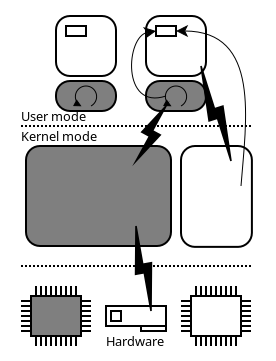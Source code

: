 <?xml version="1.0" encoding="UTF-8"?>
<dia:diagram xmlns:dia="http://www.lysator.liu.se/~alla/dia/">
  <dia:layer name="Background" visible="true">
    <dia:object type="Standard - Box" version="0" id="O0">
      <dia:attribute name="obj_pos">
        <dia:point val="4,1.75"/>
      </dia:attribute>
      <dia:attribute name="obj_bb">
        <dia:rectangle val="4,1.75;17.75,19.75"/>
      </dia:attribute>
      <dia:attribute name="elem_corner">
        <dia:point val="4,1.75"/>
      </dia:attribute>
      <dia:attribute name="elem_width">
        <dia:real val="13.75"/>
      </dia:attribute>
      <dia:attribute name="elem_height">
        <dia:real val="18"/>
      </dia:attribute>
      <dia:attribute name="border_width">
        <dia:real val="0"/>
      </dia:attribute>
      <dia:attribute name="border_color">
        <dia:color val="#ffffff"/>
      </dia:attribute>
      <dia:attribute name="show_background">
        <dia:boolean val="false"/>
      </dia:attribute>
    </dia:object>
    <dia:object type="Standard - Box" version="0" id="O1">
      <dia:attribute name="obj_pos">
        <dia:point val="11.25,5.75"/>
      </dia:attribute>
      <dia:attribute name="obj_bb">
        <dia:rectangle val="11.2,5.7;14.3,7.3"/>
      </dia:attribute>
      <dia:attribute name="elem_corner">
        <dia:point val="11.25,5.75"/>
      </dia:attribute>
      <dia:attribute name="elem_width">
        <dia:real val="3"/>
      </dia:attribute>
      <dia:attribute name="elem_height">
        <dia:real val="1.5"/>
      </dia:attribute>
      <dia:attribute name="inner_color">
        <dia:color val="#7f7f7f"/>
      </dia:attribute>
      <dia:attribute name="show_background">
        <dia:boolean val="true"/>
      </dia:attribute>
      <dia:attribute name="corner_radius">
        <dia:real val="0.7"/>
      </dia:attribute>
    </dia:object>
    <dia:object type="Standard - Box" version="0" id="O2">
      <dia:attribute name="obj_pos">
        <dia:point val="11.25,2.5"/>
      </dia:attribute>
      <dia:attribute name="obj_bb">
        <dia:rectangle val="11.2,2.45;14.3,5.55"/>
      </dia:attribute>
      <dia:attribute name="elem_corner">
        <dia:point val="11.25,2.5"/>
      </dia:attribute>
      <dia:attribute name="elem_width">
        <dia:real val="3"/>
      </dia:attribute>
      <dia:attribute name="elem_height">
        <dia:real val="3"/>
      </dia:attribute>
      <dia:attribute name="show_background">
        <dia:boolean val="true"/>
      </dia:attribute>
      <dia:attribute name="corner_radius">
        <dia:real val="0.7"/>
      </dia:attribute>
    </dia:object>
    <dia:object type="Standard - Box" version="0" id="O3">
      <dia:attribute name="obj_pos">
        <dia:point val="5.25,9"/>
      </dia:attribute>
      <dia:attribute name="obj_bb">
        <dia:rectangle val="5.2,8.95;12.55,14.05"/>
      </dia:attribute>
      <dia:attribute name="elem_corner">
        <dia:point val="5.25,9"/>
      </dia:attribute>
      <dia:attribute name="elem_width">
        <dia:real val="7.25"/>
      </dia:attribute>
      <dia:attribute name="elem_height">
        <dia:real val="5"/>
      </dia:attribute>
      <dia:attribute name="inner_color">
        <dia:color val="#7f7f7f"/>
      </dia:attribute>
      <dia:attribute name="show_background">
        <dia:boolean val="true"/>
      </dia:attribute>
      <dia:attribute name="corner_radius">
        <dia:real val="0.7"/>
      </dia:attribute>
    </dia:object>
    <dia:object type="Standard - Box" version="0" id="O4">
      <dia:attribute name="obj_pos">
        <dia:point val="5.5,16.5"/>
      </dia:attribute>
      <dia:attribute name="obj_bb">
        <dia:rectangle val="5.45,16.45;8.05,18.55"/>
      </dia:attribute>
      <dia:attribute name="elem_corner">
        <dia:point val="5.5,16.5"/>
      </dia:attribute>
      <dia:attribute name="elem_width">
        <dia:real val="2.5"/>
      </dia:attribute>
      <dia:attribute name="elem_height">
        <dia:real val="2"/>
      </dia:attribute>
      <dia:attribute name="inner_color">
        <dia:color val="#7f7f7f"/>
      </dia:attribute>
      <dia:attribute name="show_background">
        <dia:boolean val="true"/>
      </dia:attribute>
    </dia:object>
    <dia:object type="Standard - Line" version="0" id="O5">
      <dia:attribute name="obj_pos">
        <dia:point val="5,8"/>
      </dia:attribute>
      <dia:attribute name="obj_bb">
        <dia:rectangle val="4.95,7.95;16.55,8.05"/>
      </dia:attribute>
      <dia:attribute name="conn_endpoints">
        <dia:point val="5,8"/>
        <dia:point val="16.5,8"/>
      </dia:attribute>
      <dia:attribute name="numcp">
        <dia:int val="1"/>
      </dia:attribute>
      <dia:attribute name="line_style">
        <dia:enum val="4"/>
      </dia:attribute>
    </dia:object>
    <dia:object type="Standard - Box" version="0" id="O6">
      <dia:attribute name="obj_pos">
        <dia:point val="6.75,2.5"/>
      </dia:attribute>
      <dia:attribute name="obj_bb">
        <dia:rectangle val="6.7,2.45;9.8,5.55"/>
      </dia:attribute>
      <dia:attribute name="elem_corner">
        <dia:point val="6.75,2.5"/>
      </dia:attribute>
      <dia:attribute name="elem_width">
        <dia:real val="3"/>
      </dia:attribute>
      <dia:attribute name="elem_height">
        <dia:real val="3"/>
      </dia:attribute>
      <dia:attribute name="show_background">
        <dia:boolean val="true"/>
      </dia:attribute>
      <dia:attribute name="corner_radius">
        <dia:real val="0.7"/>
      </dia:attribute>
    </dia:object>
    <dia:object type="Standard - Line" version="0" id="O7">
      <dia:attribute name="obj_pos">
        <dia:point val="5,15"/>
      </dia:attribute>
      <dia:attribute name="obj_bb">
        <dia:rectangle val="4.95,14.95;16.55,15.05"/>
      </dia:attribute>
      <dia:attribute name="conn_endpoints">
        <dia:point val="5,15"/>
        <dia:point val="16.5,15"/>
      </dia:attribute>
      <dia:attribute name="numcp">
        <dia:int val="1"/>
      </dia:attribute>
      <dia:attribute name="line_style">
        <dia:enum val="4"/>
      </dia:attribute>
    </dia:object>
    <dia:object type="Standard - Box" version="0" id="O8">
      <dia:attribute name="obj_pos">
        <dia:point val="9.25,17"/>
      </dia:attribute>
      <dia:attribute name="obj_bb">
        <dia:rectangle val="9.2,16.95;12.3,18.05"/>
      </dia:attribute>
      <dia:attribute name="elem_corner">
        <dia:point val="9.25,17"/>
      </dia:attribute>
      <dia:attribute name="elem_width">
        <dia:real val="3"/>
      </dia:attribute>
      <dia:attribute name="elem_height">
        <dia:real val="1"/>
      </dia:attribute>
      <dia:attribute name="show_background">
        <dia:boolean val="true"/>
      </dia:attribute>
    </dia:object>
    <dia:object type="Standard - Box" version="0" id="O9">
      <dia:attribute name="obj_pos">
        <dia:point val="11,18"/>
      </dia:attribute>
      <dia:attribute name="obj_bb">
        <dia:rectangle val="10.95,17.95;12.3,18.3"/>
      </dia:attribute>
      <dia:attribute name="elem_corner">
        <dia:point val="11,18"/>
      </dia:attribute>
      <dia:attribute name="elem_width">
        <dia:real val="1.25"/>
      </dia:attribute>
      <dia:attribute name="elem_height">
        <dia:real val="0.25"/>
      </dia:attribute>
      <dia:attribute name="show_background">
        <dia:boolean val="true"/>
      </dia:attribute>
    </dia:object>
    <dia:object type="Standard - Box" version="0" id="O10">
      <dia:attribute name="obj_pos">
        <dia:point val="9.5,17.25"/>
      </dia:attribute>
      <dia:attribute name="obj_bb">
        <dia:rectangle val="9.45,17.2;10.05,17.8"/>
      </dia:attribute>
      <dia:attribute name="elem_corner">
        <dia:point val="9.5,17.25"/>
      </dia:attribute>
      <dia:attribute name="elem_width">
        <dia:real val="0.5"/>
      </dia:attribute>
      <dia:attribute name="elem_height">
        <dia:real val="0.5"/>
      </dia:attribute>
      <dia:attribute name="show_background">
        <dia:boolean val="true"/>
      </dia:attribute>
    </dia:object>
    <dia:object type="Standard - Box" version="0" id="O11">
      <dia:attribute name="obj_pos">
        <dia:point val="13,9"/>
      </dia:attribute>
      <dia:attribute name="obj_bb">
        <dia:rectangle val="12.95,8.95;16.595,14.095"/>
      </dia:attribute>
      <dia:attribute name="elem_corner">
        <dia:point val="13,9"/>
      </dia:attribute>
      <dia:attribute name="elem_width">
        <dia:real val="3.545"/>
      </dia:attribute>
      <dia:attribute name="elem_height">
        <dia:real val="5.045"/>
      </dia:attribute>
      <dia:attribute name="show_background">
        <dia:boolean val="true"/>
      </dia:attribute>
      <dia:attribute name="corner_radius">
        <dia:real val="0.7"/>
      </dia:attribute>
    </dia:object>
    <dia:object type="Standard - Box" version="0" id="O12">
      <dia:attribute name="obj_pos">
        <dia:point val="6.75,5.75"/>
      </dia:attribute>
      <dia:attribute name="obj_bb">
        <dia:rectangle val="6.7,5.7;9.8,7.3"/>
      </dia:attribute>
      <dia:attribute name="elem_corner">
        <dia:point val="6.75,5.75"/>
      </dia:attribute>
      <dia:attribute name="elem_width">
        <dia:real val="3"/>
      </dia:attribute>
      <dia:attribute name="elem_height">
        <dia:real val="1.5"/>
      </dia:attribute>
      <dia:attribute name="inner_color">
        <dia:color val="#7f7f7f"/>
      </dia:attribute>
      <dia:attribute name="show_background">
        <dia:boolean val="true"/>
      </dia:attribute>
      <dia:attribute name="corner_radius">
        <dia:real val="0.7"/>
      </dia:attribute>
    </dia:object>
    <dia:object type="Standard - Arc" version="0" id="O13">
      <dia:attribute name="obj_pos">
        <dia:point val="8.5,7"/>
      </dia:attribute>
      <dia:attribute name="obj_bb">
        <dia:rectangle val="7.694,5.975;8.806,7.3"/>
      </dia:attribute>
      <dia:attribute name="conn_endpoints">
        <dia:point val="8.5,7"/>
        <dia:point val="8,7"/>
      </dia:attribute>
      <dia:attribute name="curve_distance">
        <dia:real val="1"/>
      </dia:attribute>
      <dia:attribute name="line_width">
        <dia:real val="0.05"/>
      </dia:attribute>
      <dia:attribute name="end_arrow">
        <dia:enum val="3"/>
      </dia:attribute>
      <dia:attribute name="end_arrow_length">
        <dia:real val="0.3"/>
      </dia:attribute>
      <dia:attribute name="end_arrow_width">
        <dia:real val="0.3"/>
      </dia:attribute>
    </dia:object>
    <dia:object type="Standard - Arc" version="0" id="O14">
      <dia:attribute name="obj_pos">
        <dia:point val="13,7"/>
      </dia:attribute>
      <dia:attribute name="obj_bb">
        <dia:rectangle val="12.194,5.975;13.306,7.3"/>
      </dia:attribute>
      <dia:attribute name="conn_endpoints">
        <dia:point val="13,7"/>
        <dia:point val="12.5,7"/>
      </dia:attribute>
      <dia:attribute name="curve_distance">
        <dia:real val="1"/>
      </dia:attribute>
      <dia:attribute name="line_width">
        <dia:real val="0.05"/>
      </dia:attribute>
      <dia:attribute name="end_arrow">
        <dia:enum val="3"/>
      </dia:attribute>
      <dia:attribute name="end_arrow_length">
        <dia:real val="0.3"/>
      </dia:attribute>
      <dia:attribute name="end_arrow_width">
        <dia:real val="0.3"/>
      </dia:attribute>
    </dia:object>
    <dia:object type="Standard - Box" version="0" id="O15">
      <dia:attribute name="obj_pos">
        <dia:point val="11.75,3"/>
      </dia:attribute>
      <dia:attribute name="obj_bb">
        <dia:rectangle val="11.7,2.95;12.8,3.55"/>
      </dia:attribute>
      <dia:attribute name="elem_corner">
        <dia:point val="11.75,3"/>
      </dia:attribute>
      <dia:attribute name="elem_width">
        <dia:real val="1"/>
      </dia:attribute>
      <dia:attribute name="elem_height">
        <dia:real val="0.5"/>
      </dia:attribute>
      <dia:attribute name="show_background">
        <dia:boolean val="true"/>
      </dia:attribute>
    </dia:object>
    <dia:object type="Standard - Box" version="0" id="O16">
      <dia:attribute name="obj_pos">
        <dia:point val="7.25,3"/>
      </dia:attribute>
      <dia:attribute name="obj_bb">
        <dia:rectangle val="7.2,2.95;8.3,3.55"/>
      </dia:attribute>
      <dia:attribute name="elem_corner">
        <dia:point val="7.25,3"/>
      </dia:attribute>
      <dia:attribute name="elem_width">
        <dia:real val="1"/>
      </dia:attribute>
      <dia:attribute name="elem_height">
        <dia:real val="0.5"/>
      </dia:attribute>
      <dia:attribute name="show_background">
        <dia:boolean val="true"/>
      </dia:attribute>
    </dia:object>
    <dia:object type="Standard - Line" version="0" id="O17">
      <dia:attribute name="obj_pos">
        <dia:point val="5.75,16.5"/>
      </dia:attribute>
      <dia:attribute name="obj_bb">
        <dia:rectangle val="5.7,15.95;5.8,16.55"/>
      </dia:attribute>
      <dia:attribute name="conn_endpoints">
        <dia:point val="5.75,16.5"/>
        <dia:point val="5.75,16"/>
      </dia:attribute>
      <dia:attribute name="numcp">
        <dia:int val="1"/>
      </dia:attribute>
    </dia:object>
    <dia:object type="Standard - Line" version="0" id="O18">
      <dia:attribute name="obj_pos">
        <dia:point val="6,16.5"/>
      </dia:attribute>
      <dia:attribute name="obj_bb">
        <dia:rectangle val="5.95,15.95;6.05,16.55"/>
      </dia:attribute>
      <dia:attribute name="conn_endpoints">
        <dia:point val="6,16.5"/>
        <dia:point val="6,16"/>
      </dia:attribute>
      <dia:attribute name="numcp">
        <dia:int val="1"/>
      </dia:attribute>
    </dia:object>
    <dia:object type="Standard - Line" version="0" id="O19">
      <dia:attribute name="obj_pos">
        <dia:point val="6.25,16.5"/>
      </dia:attribute>
      <dia:attribute name="obj_bb">
        <dia:rectangle val="6.2,15.95;6.3,16.55"/>
      </dia:attribute>
      <dia:attribute name="conn_endpoints">
        <dia:point val="6.25,16.5"/>
        <dia:point val="6.25,16"/>
      </dia:attribute>
      <dia:attribute name="numcp">
        <dia:int val="1"/>
      </dia:attribute>
    </dia:object>
    <dia:object type="Standard - Line" version="0" id="O20">
      <dia:attribute name="obj_pos">
        <dia:point val="6.5,16.5"/>
      </dia:attribute>
      <dia:attribute name="obj_bb">
        <dia:rectangle val="6.45,15.95;6.55,16.55"/>
      </dia:attribute>
      <dia:attribute name="conn_endpoints">
        <dia:point val="6.5,16.5"/>
        <dia:point val="6.5,16"/>
      </dia:attribute>
      <dia:attribute name="numcp">
        <dia:int val="1"/>
      </dia:attribute>
    </dia:object>
    <dia:object type="Standard - Line" version="0" id="O21">
      <dia:attribute name="obj_pos">
        <dia:point val="6.75,16.5"/>
      </dia:attribute>
      <dia:attribute name="obj_bb">
        <dia:rectangle val="6.7,15.95;6.8,16.55"/>
      </dia:attribute>
      <dia:attribute name="conn_endpoints">
        <dia:point val="6.75,16.5"/>
        <dia:point val="6.75,16"/>
      </dia:attribute>
      <dia:attribute name="numcp">
        <dia:int val="1"/>
      </dia:attribute>
      <dia:connections>
        <dia:connection handle="0" to="O4" connection="1"/>
      </dia:connections>
    </dia:object>
    <dia:object type="Standard - Line" version="0" id="O22">
      <dia:attribute name="obj_pos">
        <dia:point val="7,16.5"/>
      </dia:attribute>
      <dia:attribute name="obj_bb">
        <dia:rectangle val="6.95,15.95;7.05,16.55"/>
      </dia:attribute>
      <dia:attribute name="conn_endpoints">
        <dia:point val="7,16.5"/>
        <dia:point val="7,16"/>
      </dia:attribute>
      <dia:attribute name="numcp">
        <dia:int val="1"/>
      </dia:attribute>
    </dia:object>
    <dia:object type="Standard - Line" version="0" id="O23">
      <dia:attribute name="obj_pos">
        <dia:point val="7.25,16.5"/>
      </dia:attribute>
      <dia:attribute name="obj_bb">
        <dia:rectangle val="7.2,15.95;7.3,16.55"/>
      </dia:attribute>
      <dia:attribute name="conn_endpoints">
        <dia:point val="7.25,16.5"/>
        <dia:point val="7.25,16"/>
      </dia:attribute>
      <dia:attribute name="numcp">
        <dia:int val="1"/>
      </dia:attribute>
    </dia:object>
    <dia:object type="Standard - Line" version="0" id="O24">
      <dia:attribute name="obj_pos">
        <dia:point val="7.5,16.5"/>
      </dia:attribute>
      <dia:attribute name="obj_bb">
        <dia:rectangle val="7.45,15.95;7.55,16.55"/>
      </dia:attribute>
      <dia:attribute name="conn_endpoints">
        <dia:point val="7.5,16.5"/>
        <dia:point val="7.5,16"/>
      </dia:attribute>
      <dia:attribute name="numcp">
        <dia:int val="1"/>
      </dia:attribute>
    </dia:object>
    <dia:object type="Standard - Line" version="0" id="O25">
      <dia:attribute name="obj_pos">
        <dia:point val="7.75,16.5"/>
      </dia:attribute>
      <dia:attribute name="obj_bb">
        <dia:rectangle val="7.7,15.95;7.8,16.55"/>
      </dia:attribute>
      <dia:attribute name="conn_endpoints">
        <dia:point val="7.75,16.5"/>
        <dia:point val="7.75,16"/>
      </dia:attribute>
      <dia:attribute name="numcp">
        <dia:int val="1"/>
      </dia:attribute>
    </dia:object>
    <dia:object type="Standard - Line" version="0" id="O26">
      <dia:attribute name="obj_pos">
        <dia:point val="5.5,16.75"/>
      </dia:attribute>
      <dia:attribute name="obj_bb">
        <dia:rectangle val="4.95,16.7;5.55,16.8"/>
      </dia:attribute>
      <dia:attribute name="conn_endpoints">
        <dia:point val="5.5,16.75"/>
        <dia:point val="5,16.75"/>
      </dia:attribute>
      <dia:attribute name="numcp">
        <dia:int val="1"/>
      </dia:attribute>
    </dia:object>
    <dia:object type="Standard - Line" version="0" id="O27">
      <dia:attribute name="obj_pos">
        <dia:point val="5.5,17"/>
      </dia:attribute>
      <dia:attribute name="obj_bb">
        <dia:rectangle val="4.95,16.95;5.55,17.05"/>
      </dia:attribute>
      <dia:attribute name="conn_endpoints">
        <dia:point val="5.5,17"/>
        <dia:point val="5,17"/>
      </dia:attribute>
      <dia:attribute name="numcp">
        <dia:int val="1"/>
      </dia:attribute>
    </dia:object>
    <dia:object type="Standard - Line" version="0" id="O28">
      <dia:attribute name="obj_pos">
        <dia:point val="5.5,17.25"/>
      </dia:attribute>
      <dia:attribute name="obj_bb">
        <dia:rectangle val="4.95,17.2;5.55,17.3"/>
      </dia:attribute>
      <dia:attribute name="conn_endpoints">
        <dia:point val="5.5,17.25"/>
        <dia:point val="5,17.25"/>
      </dia:attribute>
      <dia:attribute name="numcp">
        <dia:int val="1"/>
      </dia:attribute>
    </dia:object>
    <dia:object type="Standard - Line" version="0" id="O29">
      <dia:attribute name="obj_pos">
        <dia:point val="5.5,17.5"/>
      </dia:attribute>
      <dia:attribute name="obj_bb">
        <dia:rectangle val="4.95,17.45;5.55,17.55"/>
      </dia:attribute>
      <dia:attribute name="conn_endpoints">
        <dia:point val="5.5,17.5"/>
        <dia:point val="5,17.5"/>
      </dia:attribute>
      <dia:attribute name="numcp">
        <dia:int val="1"/>
      </dia:attribute>
      <dia:connections>
        <dia:connection handle="0" to="O4" connection="3"/>
      </dia:connections>
    </dia:object>
    <dia:object type="Standard - Line" version="0" id="O30">
      <dia:attribute name="obj_pos">
        <dia:point val="5.5,17.75"/>
      </dia:attribute>
      <dia:attribute name="obj_bb">
        <dia:rectangle val="4.95,17.7;5.55,17.8"/>
      </dia:attribute>
      <dia:attribute name="conn_endpoints">
        <dia:point val="5.5,17.75"/>
        <dia:point val="5,17.75"/>
      </dia:attribute>
      <dia:attribute name="numcp">
        <dia:int val="1"/>
      </dia:attribute>
    </dia:object>
    <dia:object type="Standard - Line" version="0" id="O31">
      <dia:attribute name="obj_pos">
        <dia:point val="5.5,18"/>
      </dia:attribute>
      <dia:attribute name="obj_bb">
        <dia:rectangle val="4.95,17.95;5.55,18.05"/>
      </dia:attribute>
      <dia:attribute name="conn_endpoints">
        <dia:point val="5.5,18"/>
        <dia:point val="5,18"/>
      </dia:attribute>
      <dia:attribute name="numcp">
        <dia:int val="1"/>
      </dia:attribute>
    </dia:object>
    <dia:object type="Standard - Line" version="0" id="O32">
      <dia:attribute name="obj_pos">
        <dia:point val="5.5,18.25"/>
      </dia:attribute>
      <dia:attribute name="obj_bb">
        <dia:rectangle val="4.95,18.2;5.55,18.3"/>
      </dia:attribute>
      <dia:attribute name="conn_endpoints">
        <dia:point val="5.5,18.25"/>
        <dia:point val="5,18.25"/>
      </dia:attribute>
      <dia:attribute name="numcp">
        <dia:int val="1"/>
      </dia:attribute>
    </dia:object>
    <dia:object type="Standard - Line" version="0" id="O33">
      <dia:attribute name="obj_pos">
        <dia:point val="8.5,16.75"/>
      </dia:attribute>
      <dia:attribute name="obj_bb">
        <dia:rectangle val="7.95,16.7;8.55,16.8"/>
      </dia:attribute>
      <dia:attribute name="conn_endpoints">
        <dia:point val="8.5,16.75"/>
        <dia:point val="8,16.75"/>
      </dia:attribute>
      <dia:attribute name="numcp">
        <dia:int val="1"/>
      </dia:attribute>
    </dia:object>
    <dia:object type="Standard - Line" version="0" id="O34">
      <dia:attribute name="obj_pos">
        <dia:point val="8.5,17"/>
      </dia:attribute>
      <dia:attribute name="obj_bb">
        <dia:rectangle val="7.95,16.95;8.55,17.05"/>
      </dia:attribute>
      <dia:attribute name="conn_endpoints">
        <dia:point val="8.5,17"/>
        <dia:point val="8,17"/>
      </dia:attribute>
      <dia:attribute name="numcp">
        <dia:int val="1"/>
      </dia:attribute>
    </dia:object>
    <dia:object type="Standard - Line" version="0" id="O35">
      <dia:attribute name="obj_pos">
        <dia:point val="8.5,17.25"/>
      </dia:attribute>
      <dia:attribute name="obj_bb">
        <dia:rectangle val="7.95,17.2;8.55,17.3"/>
      </dia:attribute>
      <dia:attribute name="conn_endpoints">
        <dia:point val="8.5,17.25"/>
        <dia:point val="8,17.25"/>
      </dia:attribute>
      <dia:attribute name="numcp">
        <dia:int val="1"/>
      </dia:attribute>
    </dia:object>
    <dia:object type="Standard - Line" version="0" id="O36">
      <dia:attribute name="obj_pos">
        <dia:point val="8.5,17.5"/>
      </dia:attribute>
      <dia:attribute name="obj_bb">
        <dia:rectangle val="7.95,17.45;8.55,17.55"/>
      </dia:attribute>
      <dia:attribute name="conn_endpoints">
        <dia:point val="8.5,17.5"/>
        <dia:point val="8,17.5"/>
      </dia:attribute>
      <dia:attribute name="numcp">
        <dia:int val="1"/>
      </dia:attribute>
      <dia:connections>
        <dia:connection handle="1" to="O4" connection="4"/>
      </dia:connections>
    </dia:object>
    <dia:object type="Standard - Line" version="0" id="O37">
      <dia:attribute name="obj_pos">
        <dia:point val="8.5,17.75"/>
      </dia:attribute>
      <dia:attribute name="obj_bb">
        <dia:rectangle val="7.95,17.7;8.55,17.8"/>
      </dia:attribute>
      <dia:attribute name="conn_endpoints">
        <dia:point val="8.5,17.75"/>
        <dia:point val="8,17.75"/>
      </dia:attribute>
      <dia:attribute name="numcp">
        <dia:int val="1"/>
      </dia:attribute>
    </dia:object>
    <dia:object type="Standard - Line" version="0" id="O38">
      <dia:attribute name="obj_pos">
        <dia:point val="8.5,18"/>
      </dia:attribute>
      <dia:attribute name="obj_bb">
        <dia:rectangle val="7.95,17.95;8.55,18.05"/>
      </dia:attribute>
      <dia:attribute name="conn_endpoints">
        <dia:point val="8.5,18"/>
        <dia:point val="8,18"/>
      </dia:attribute>
      <dia:attribute name="numcp">
        <dia:int val="1"/>
      </dia:attribute>
    </dia:object>
    <dia:object type="Standard - Line" version="0" id="O39">
      <dia:attribute name="obj_pos">
        <dia:point val="8.5,18.25"/>
      </dia:attribute>
      <dia:attribute name="obj_bb">
        <dia:rectangle val="7.95,18.2;8.55,18.3"/>
      </dia:attribute>
      <dia:attribute name="conn_endpoints">
        <dia:point val="8.5,18.25"/>
        <dia:point val="8,18.25"/>
      </dia:attribute>
      <dia:attribute name="numcp">
        <dia:int val="1"/>
      </dia:attribute>
    </dia:object>
    <dia:object type="Standard - Line" version="0" id="O40">
      <dia:attribute name="obj_pos">
        <dia:point val="5.75,19"/>
      </dia:attribute>
      <dia:attribute name="obj_bb">
        <dia:rectangle val="5.7,18.45;5.8,19.05"/>
      </dia:attribute>
      <dia:attribute name="conn_endpoints">
        <dia:point val="5.75,19"/>
        <dia:point val="5.75,18.5"/>
      </dia:attribute>
      <dia:attribute name="numcp">
        <dia:int val="1"/>
      </dia:attribute>
    </dia:object>
    <dia:object type="Standard - Line" version="0" id="O41">
      <dia:attribute name="obj_pos">
        <dia:point val="6,19"/>
      </dia:attribute>
      <dia:attribute name="obj_bb">
        <dia:rectangle val="5.95,18.45;6.05,19.05"/>
      </dia:attribute>
      <dia:attribute name="conn_endpoints">
        <dia:point val="6,19"/>
        <dia:point val="6,18.5"/>
      </dia:attribute>
      <dia:attribute name="numcp">
        <dia:int val="1"/>
      </dia:attribute>
    </dia:object>
    <dia:object type="Standard - Line" version="0" id="O42">
      <dia:attribute name="obj_pos">
        <dia:point val="6.25,19"/>
      </dia:attribute>
      <dia:attribute name="obj_bb">
        <dia:rectangle val="6.2,18.45;6.3,19.05"/>
      </dia:attribute>
      <dia:attribute name="conn_endpoints">
        <dia:point val="6.25,19"/>
        <dia:point val="6.25,18.5"/>
      </dia:attribute>
      <dia:attribute name="numcp">
        <dia:int val="1"/>
      </dia:attribute>
    </dia:object>
    <dia:object type="Standard - Line" version="0" id="O43">
      <dia:attribute name="obj_pos">
        <dia:point val="6.5,19"/>
      </dia:attribute>
      <dia:attribute name="obj_bb">
        <dia:rectangle val="6.45,18.45;6.55,19.05"/>
      </dia:attribute>
      <dia:attribute name="conn_endpoints">
        <dia:point val="6.5,19"/>
        <dia:point val="6.5,18.5"/>
      </dia:attribute>
      <dia:attribute name="numcp">
        <dia:int val="1"/>
      </dia:attribute>
    </dia:object>
    <dia:object type="Standard - Line" version="0" id="O44">
      <dia:attribute name="obj_pos">
        <dia:point val="6.75,19"/>
      </dia:attribute>
      <dia:attribute name="obj_bb">
        <dia:rectangle val="6.7,18.45;6.8,19.05"/>
      </dia:attribute>
      <dia:attribute name="conn_endpoints">
        <dia:point val="6.75,19"/>
        <dia:point val="6.75,18.5"/>
      </dia:attribute>
      <dia:attribute name="numcp">
        <dia:int val="1"/>
      </dia:attribute>
      <dia:connections>
        <dia:connection handle="1" to="O4" connection="6"/>
      </dia:connections>
    </dia:object>
    <dia:object type="Standard - Line" version="0" id="O45">
      <dia:attribute name="obj_pos">
        <dia:point val="7,19"/>
      </dia:attribute>
      <dia:attribute name="obj_bb">
        <dia:rectangle val="6.95,18.45;7.05,19.05"/>
      </dia:attribute>
      <dia:attribute name="conn_endpoints">
        <dia:point val="7,19"/>
        <dia:point val="7,18.5"/>
      </dia:attribute>
      <dia:attribute name="numcp">
        <dia:int val="1"/>
      </dia:attribute>
    </dia:object>
    <dia:object type="Standard - Line" version="0" id="O46">
      <dia:attribute name="obj_pos">
        <dia:point val="7.25,19"/>
      </dia:attribute>
      <dia:attribute name="obj_bb">
        <dia:rectangle val="7.2,18.45;7.3,19.05"/>
      </dia:attribute>
      <dia:attribute name="conn_endpoints">
        <dia:point val="7.25,19"/>
        <dia:point val="7.25,18.5"/>
      </dia:attribute>
      <dia:attribute name="numcp">
        <dia:int val="1"/>
      </dia:attribute>
    </dia:object>
    <dia:object type="Standard - Line" version="0" id="O47">
      <dia:attribute name="obj_pos">
        <dia:point val="7.5,19"/>
      </dia:attribute>
      <dia:attribute name="obj_bb">
        <dia:rectangle val="7.45,18.45;7.55,19.05"/>
      </dia:attribute>
      <dia:attribute name="conn_endpoints">
        <dia:point val="7.5,19"/>
        <dia:point val="7.5,18.5"/>
      </dia:attribute>
      <dia:attribute name="numcp">
        <dia:int val="1"/>
      </dia:attribute>
    </dia:object>
    <dia:object type="Standard - Line" version="0" id="O48">
      <dia:attribute name="obj_pos">
        <dia:point val="7.75,19"/>
      </dia:attribute>
      <dia:attribute name="obj_bb">
        <dia:rectangle val="7.7,18.45;7.8,19.05"/>
      </dia:attribute>
      <dia:attribute name="conn_endpoints">
        <dia:point val="7.75,19"/>
        <dia:point val="7.75,18.5"/>
      </dia:attribute>
      <dia:attribute name="numcp">
        <dia:int val="1"/>
      </dia:attribute>
    </dia:object>
    <dia:object type="Standard - Box" version="0" id="O49">
      <dia:attribute name="obj_pos">
        <dia:point val="13.5,16.5"/>
      </dia:attribute>
      <dia:attribute name="obj_bb">
        <dia:rectangle val="13.45,16.45;16.05,18.55"/>
      </dia:attribute>
      <dia:attribute name="elem_corner">
        <dia:point val="13.5,16.5"/>
      </dia:attribute>
      <dia:attribute name="elem_width">
        <dia:real val="2.5"/>
      </dia:attribute>
      <dia:attribute name="elem_height">
        <dia:real val="2"/>
      </dia:attribute>
      <dia:attribute name="show_background">
        <dia:boolean val="true"/>
      </dia:attribute>
    </dia:object>
    <dia:object type="Standard - Line" version="0" id="O50">
      <dia:attribute name="obj_pos">
        <dia:point val="13.75,16.5"/>
      </dia:attribute>
      <dia:attribute name="obj_bb">
        <dia:rectangle val="13.7,15.95;13.8,16.55"/>
      </dia:attribute>
      <dia:attribute name="conn_endpoints">
        <dia:point val="13.75,16.5"/>
        <dia:point val="13.75,16"/>
      </dia:attribute>
      <dia:attribute name="numcp">
        <dia:int val="1"/>
      </dia:attribute>
    </dia:object>
    <dia:object type="Standard - Line" version="0" id="O51">
      <dia:attribute name="obj_pos">
        <dia:point val="14,16.5"/>
      </dia:attribute>
      <dia:attribute name="obj_bb">
        <dia:rectangle val="13.95,15.95;14.05,16.55"/>
      </dia:attribute>
      <dia:attribute name="conn_endpoints">
        <dia:point val="14,16.5"/>
        <dia:point val="14,16"/>
      </dia:attribute>
      <dia:attribute name="numcp">
        <dia:int val="1"/>
      </dia:attribute>
    </dia:object>
    <dia:object type="Standard - Line" version="0" id="O52">
      <dia:attribute name="obj_pos">
        <dia:point val="14.25,16.5"/>
      </dia:attribute>
      <dia:attribute name="obj_bb">
        <dia:rectangle val="14.2,15.95;14.3,16.55"/>
      </dia:attribute>
      <dia:attribute name="conn_endpoints">
        <dia:point val="14.25,16.5"/>
        <dia:point val="14.25,16"/>
      </dia:attribute>
      <dia:attribute name="numcp">
        <dia:int val="1"/>
      </dia:attribute>
    </dia:object>
    <dia:object type="Standard - Line" version="0" id="O53">
      <dia:attribute name="obj_pos">
        <dia:point val="14.5,16.5"/>
      </dia:attribute>
      <dia:attribute name="obj_bb">
        <dia:rectangle val="14.45,15.95;14.55,16.55"/>
      </dia:attribute>
      <dia:attribute name="conn_endpoints">
        <dia:point val="14.5,16.5"/>
        <dia:point val="14.5,16"/>
      </dia:attribute>
      <dia:attribute name="numcp">
        <dia:int val="1"/>
      </dia:attribute>
    </dia:object>
    <dia:object type="Standard - Line" version="0" id="O54">
      <dia:attribute name="obj_pos">
        <dia:point val="14.75,16.5"/>
      </dia:attribute>
      <dia:attribute name="obj_bb">
        <dia:rectangle val="14.7,15.95;14.8,16.55"/>
      </dia:attribute>
      <dia:attribute name="conn_endpoints">
        <dia:point val="14.75,16.5"/>
        <dia:point val="14.75,16"/>
      </dia:attribute>
      <dia:attribute name="numcp">
        <dia:int val="1"/>
      </dia:attribute>
      <dia:connections>
        <dia:connection handle="0" to="O49" connection="1"/>
      </dia:connections>
    </dia:object>
    <dia:object type="Standard - Line" version="0" id="O55">
      <dia:attribute name="obj_pos">
        <dia:point val="15,16.5"/>
      </dia:attribute>
      <dia:attribute name="obj_bb">
        <dia:rectangle val="14.95,15.95;15.05,16.55"/>
      </dia:attribute>
      <dia:attribute name="conn_endpoints">
        <dia:point val="15,16.5"/>
        <dia:point val="15,16"/>
      </dia:attribute>
      <dia:attribute name="numcp">
        <dia:int val="1"/>
      </dia:attribute>
    </dia:object>
    <dia:object type="Standard - Line" version="0" id="O56">
      <dia:attribute name="obj_pos">
        <dia:point val="15.25,16.5"/>
      </dia:attribute>
      <dia:attribute name="obj_bb">
        <dia:rectangle val="15.2,15.95;15.3,16.55"/>
      </dia:attribute>
      <dia:attribute name="conn_endpoints">
        <dia:point val="15.25,16.5"/>
        <dia:point val="15.25,16"/>
      </dia:attribute>
      <dia:attribute name="numcp">
        <dia:int val="1"/>
      </dia:attribute>
    </dia:object>
    <dia:object type="Standard - Line" version="0" id="O57">
      <dia:attribute name="obj_pos">
        <dia:point val="15.5,16.5"/>
      </dia:attribute>
      <dia:attribute name="obj_bb">
        <dia:rectangle val="15.45,15.95;15.55,16.55"/>
      </dia:attribute>
      <dia:attribute name="conn_endpoints">
        <dia:point val="15.5,16.5"/>
        <dia:point val="15.5,16"/>
      </dia:attribute>
      <dia:attribute name="numcp">
        <dia:int val="1"/>
      </dia:attribute>
    </dia:object>
    <dia:object type="Standard - Line" version="0" id="O58">
      <dia:attribute name="obj_pos">
        <dia:point val="15.75,16.5"/>
      </dia:attribute>
      <dia:attribute name="obj_bb">
        <dia:rectangle val="15.7,15.95;15.8,16.55"/>
      </dia:attribute>
      <dia:attribute name="conn_endpoints">
        <dia:point val="15.75,16.5"/>
        <dia:point val="15.75,16"/>
      </dia:attribute>
      <dia:attribute name="numcp">
        <dia:int val="1"/>
      </dia:attribute>
    </dia:object>
    <dia:object type="Standard - Line" version="0" id="O59">
      <dia:attribute name="obj_pos">
        <dia:point val="13.5,16.75"/>
      </dia:attribute>
      <dia:attribute name="obj_bb">
        <dia:rectangle val="12.95,16.7;13.55,16.8"/>
      </dia:attribute>
      <dia:attribute name="conn_endpoints">
        <dia:point val="13.5,16.75"/>
        <dia:point val="13,16.75"/>
      </dia:attribute>
      <dia:attribute name="numcp">
        <dia:int val="1"/>
      </dia:attribute>
    </dia:object>
    <dia:object type="Standard - Line" version="0" id="O60">
      <dia:attribute name="obj_pos">
        <dia:point val="13.5,17"/>
      </dia:attribute>
      <dia:attribute name="obj_bb">
        <dia:rectangle val="12.95,16.95;13.55,17.05"/>
      </dia:attribute>
      <dia:attribute name="conn_endpoints">
        <dia:point val="13.5,17"/>
        <dia:point val="13,17"/>
      </dia:attribute>
      <dia:attribute name="numcp">
        <dia:int val="1"/>
      </dia:attribute>
    </dia:object>
    <dia:object type="Standard - Line" version="0" id="O61">
      <dia:attribute name="obj_pos">
        <dia:point val="13.5,17.25"/>
      </dia:attribute>
      <dia:attribute name="obj_bb">
        <dia:rectangle val="12.95,17.2;13.55,17.3"/>
      </dia:attribute>
      <dia:attribute name="conn_endpoints">
        <dia:point val="13.5,17.25"/>
        <dia:point val="13,17.25"/>
      </dia:attribute>
      <dia:attribute name="numcp">
        <dia:int val="1"/>
      </dia:attribute>
    </dia:object>
    <dia:object type="Standard - Line" version="0" id="O62">
      <dia:attribute name="obj_pos">
        <dia:point val="13.5,17.5"/>
      </dia:attribute>
      <dia:attribute name="obj_bb">
        <dia:rectangle val="12.95,17.45;13.55,17.55"/>
      </dia:attribute>
      <dia:attribute name="conn_endpoints">
        <dia:point val="13.5,17.5"/>
        <dia:point val="13,17.5"/>
      </dia:attribute>
      <dia:attribute name="numcp">
        <dia:int val="1"/>
      </dia:attribute>
      <dia:connections>
        <dia:connection handle="0" to="O49" connection="3"/>
      </dia:connections>
    </dia:object>
    <dia:object type="Standard - Line" version="0" id="O63">
      <dia:attribute name="obj_pos">
        <dia:point val="13.5,17.75"/>
      </dia:attribute>
      <dia:attribute name="obj_bb">
        <dia:rectangle val="12.95,17.7;13.55,17.8"/>
      </dia:attribute>
      <dia:attribute name="conn_endpoints">
        <dia:point val="13.5,17.75"/>
        <dia:point val="13,17.75"/>
      </dia:attribute>
      <dia:attribute name="numcp">
        <dia:int val="1"/>
      </dia:attribute>
    </dia:object>
    <dia:object type="Standard - Line" version="0" id="O64">
      <dia:attribute name="obj_pos">
        <dia:point val="13.5,18"/>
      </dia:attribute>
      <dia:attribute name="obj_bb">
        <dia:rectangle val="12.95,17.95;13.55,18.05"/>
      </dia:attribute>
      <dia:attribute name="conn_endpoints">
        <dia:point val="13.5,18"/>
        <dia:point val="13,18"/>
      </dia:attribute>
      <dia:attribute name="numcp">
        <dia:int val="1"/>
      </dia:attribute>
    </dia:object>
    <dia:object type="Standard - Line" version="0" id="O65">
      <dia:attribute name="obj_pos">
        <dia:point val="13.5,18.25"/>
      </dia:attribute>
      <dia:attribute name="obj_bb">
        <dia:rectangle val="12.95,18.2;13.55,18.3"/>
      </dia:attribute>
      <dia:attribute name="conn_endpoints">
        <dia:point val="13.5,18.25"/>
        <dia:point val="13,18.25"/>
      </dia:attribute>
      <dia:attribute name="numcp">
        <dia:int val="1"/>
      </dia:attribute>
    </dia:object>
    <dia:object type="Standard - Line" version="0" id="O66">
      <dia:attribute name="obj_pos">
        <dia:point val="16.5,16.75"/>
      </dia:attribute>
      <dia:attribute name="obj_bb">
        <dia:rectangle val="15.95,16.7;16.55,16.8"/>
      </dia:attribute>
      <dia:attribute name="conn_endpoints">
        <dia:point val="16.5,16.75"/>
        <dia:point val="16,16.75"/>
      </dia:attribute>
      <dia:attribute name="numcp">
        <dia:int val="1"/>
      </dia:attribute>
    </dia:object>
    <dia:object type="Standard - Line" version="0" id="O67">
      <dia:attribute name="obj_pos">
        <dia:point val="16.5,17"/>
      </dia:attribute>
      <dia:attribute name="obj_bb">
        <dia:rectangle val="15.95,16.95;16.55,17.05"/>
      </dia:attribute>
      <dia:attribute name="conn_endpoints">
        <dia:point val="16.5,17"/>
        <dia:point val="16,17"/>
      </dia:attribute>
      <dia:attribute name="numcp">
        <dia:int val="1"/>
      </dia:attribute>
    </dia:object>
    <dia:object type="Standard - Line" version="0" id="O68">
      <dia:attribute name="obj_pos">
        <dia:point val="16.5,17.25"/>
      </dia:attribute>
      <dia:attribute name="obj_bb">
        <dia:rectangle val="15.95,17.2;16.55,17.3"/>
      </dia:attribute>
      <dia:attribute name="conn_endpoints">
        <dia:point val="16.5,17.25"/>
        <dia:point val="16,17.25"/>
      </dia:attribute>
      <dia:attribute name="numcp">
        <dia:int val="1"/>
      </dia:attribute>
    </dia:object>
    <dia:object type="Standard - Line" version="0" id="O69">
      <dia:attribute name="obj_pos">
        <dia:point val="16.5,17.5"/>
      </dia:attribute>
      <dia:attribute name="obj_bb">
        <dia:rectangle val="15.95,17.45;16.55,17.55"/>
      </dia:attribute>
      <dia:attribute name="conn_endpoints">
        <dia:point val="16.5,17.5"/>
        <dia:point val="16,17.5"/>
      </dia:attribute>
      <dia:attribute name="numcp">
        <dia:int val="1"/>
      </dia:attribute>
      <dia:connections>
        <dia:connection handle="1" to="O49" connection="4"/>
      </dia:connections>
    </dia:object>
    <dia:object type="Standard - Line" version="0" id="O70">
      <dia:attribute name="obj_pos">
        <dia:point val="16.5,17.75"/>
      </dia:attribute>
      <dia:attribute name="obj_bb">
        <dia:rectangle val="15.95,17.7;16.55,17.8"/>
      </dia:attribute>
      <dia:attribute name="conn_endpoints">
        <dia:point val="16.5,17.75"/>
        <dia:point val="16,17.75"/>
      </dia:attribute>
      <dia:attribute name="numcp">
        <dia:int val="1"/>
      </dia:attribute>
    </dia:object>
    <dia:object type="Standard - Line" version="0" id="O71">
      <dia:attribute name="obj_pos">
        <dia:point val="16.5,18"/>
      </dia:attribute>
      <dia:attribute name="obj_bb">
        <dia:rectangle val="15.95,17.95;16.55,18.05"/>
      </dia:attribute>
      <dia:attribute name="conn_endpoints">
        <dia:point val="16.5,18"/>
        <dia:point val="16,18"/>
      </dia:attribute>
      <dia:attribute name="numcp">
        <dia:int val="1"/>
      </dia:attribute>
    </dia:object>
    <dia:object type="Standard - Line" version="0" id="O72">
      <dia:attribute name="obj_pos">
        <dia:point val="16.5,18.25"/>
      </dia:attribute>
      <dia:attribute name="obj_bb">
        <dia:rectangle val="15.95,18.2;16.55,18.3"/>
      </dia:attribute>
      <dia:attribute name="conn_endpoints">
        <dia:point val="16.5,18.25"/>
        <dia:point val="16,18.25"/>
      </dia:attribute>
      <dia:attribute name="numcp">
        <dia:int val="1"/>
      </dia:attribute>
    </dia:object>
    <dia:object type="Standard - Line" version="0" id="O73">
      <dia:attribute name="obj_pos">
        <dia:point val="13.75,19"/>
      </dia:attribute>
      <dia:attribute name="obj_bb">
        <dia:rectangle val="13.7,18.45;13.8,19.05"/>
      </dia:attribute>
      <dia:attribute name="conn_endpoints">
        <dia:point val="13.75,19"/>
        <dia:point val="13.75,18.5"/>
      </dia:attribute>
      <dia:attribute name="numcp">
        <dia:int val="1"/>
      </dia:attribute>
    </dia:object>
    <dia:object type="Standard - Line" version="0" id="O74">
      <dia:attribute name="obj_pos">
        <dia:point val="14,19"/>
      </dia:attribute>
      <dia:attribute name="obj_bb">
        <dia:rectangle val="13.95,18.45;14.05,19.05"/>
      </dia:attribute>
      <dia:attribute name="conn_endpoints">
        <dia:point val="14,19"/>
        <dia:point val="14,18.5"/>
      </dia:attribute>
      <dia:attribute name="numcp">
        <dia:int val="1"/>
      </dia:attribute>
    </dia:object>
    <dia:object type="Standard - Line" version="0" id="O75">
      <dia:attribute name="obj_pos">
        <dia:point val="14.25,19"/>
      </dia:attribute>
      <dia:attribute name="obj_bb">
        <dia:rectangle val="14.2,18.45;14.3,19.05"/>
      </dia:attribute>
      <dia:attribute name="conn_endpoints">
        <dia:point val="14.25,19"/>
        <dia:point val="14.25,18.5"/>
      </dia:attribute>
      <dia:attribute name="numcp">
        <dia:int val="1"/>
      </dia:attribute>
    </dia:object>
    <dia:object type="Standard - Line" version="0" id="O76">
      <dia:attribute name="obj_pos">
        <dia:point val="14.5,19"/>
      </dia:attribute>
      <dia:attribute name="obj_bb">
        <dia:rectangle val="14.45,18.45;14.55,19.05"/>
      </dia:attribute>
      <dia:attribute name="conn_endpoints">
        <dia:point val="14.5,19"/>
        <dia:point val="14.5,18.5"/>
      </dia:attribute>
      <dia:attribute name="numcp">
        <dia:int val="1"/>
      </dia:attribute>
    </dia:object>
    <dia:object type="Standard - Line" version="0" id="O77">
      <dia:attribute name="obj_pos">
        <dia:point val="14.75,19"/>
      </dia:attribute>
      <dia:attribute name="obj_bb">
        <dia:rectangle val="14.7,18.45;14.8,19.05"/>
      </dia:attribute>
      <dia:attribute name="conn_endpoints">
        <dia:point val="14.75,19"/>
        <dia:point val="14.75,18.5"/>
      </dia:attribute>
      <dia:attribute name="numcp">
        <dia:int val="1"/>
      </dia:attribute>
      <dia:connections>
        <dia:connection handle="1" to="O49" connection="6"/>
      </dia:connections>
    </dia:object>
    <dia:object type="Standard - Line" version="0" id="O78">
      <dia:attribute name="obj_pos">
        <dia:point val="15,19"/>
      </dia:attribute>
      <dia:attribute name="obj_bb">
        <dia:rectangle val="14.95,18.45;15.05,19.05"/>
      </dia:attribute>
      <dia:attribute name="conn_endpoints">
        <dia:point val="15,19"/>
        <dia:point val="15,18.5"/>
      </dia:attribute>
      <dia:attribute name="numcp">
        <dia:int val="1"/>
      </dia:attribute>
    </dia:object>
    <dia:object type="Standard - Line" version="0" id="O79">
      <dia:attribute name="obj_pos">
        <dia:point val="15.25,19"/>
      </dia:attribute>
      <dia:attribute name="obj_bb">
        <dia:rectangle val="15.2,18.45;15.3,19.05"/>
      </dia:attribute>
      <dia:attribute name="conn_endpoints">
        <dia:point val="15.25,19"/>
        <dia:point val="15.25,18.5"/>
      </dia:attribute>
      <dia:attribute name="numcp">
        <dia:int val="1"/>
      </dia:attribute>
    </dia:object>
    <dia:object type="Standard - Line" version="0" id="O80">
      <dia:attribute name="obj_pos">
        <dia:point val="15.5,19"/>
      </dia:attribute>
      <dia:attribute name="obj_bb">
        <dia:rectangle val="15.45,18.45;15.55,19.05"/>
      </dia:attribute>
      <dia:attribute name="conn_endpoints">
        <dia:point val="15.5,19"/>
        <dia:point val="15.5,18.5"/>
      </dia:attribute>
      <dia:attribute name="numcp">
        <dia:int val="1"/>
      </dia:attribute>
    </dia:object>
    <dia:object type="Standard - Line" version="0" id="O81">
      <dia:attribute name="obj_pos">
        <dia:point val="15.75,19"/>
      </dia:attribute>
      <dia:attribute name="obj_bb">
        <dia:rectangle val="15.7,18.45;15.8,19.05"/>
      </dia:attribute>
      <dia:attribute name="conn_endpoints">
        <dia:point val="15.75,19"/>
        <dia:point val="15.75,18.5"/>
      </dia:attribute>
      <dia:attribute name="numcp">
        <dia:int val="1"/>
      </dia:attribute>
    </dia:object>
    <dia:object type="Network - WAN Link" version="1" id="O82">
      <dia:attribute name="obj_pos">
        <dia:point val="10.75,13"/>
      </dia:attribute>
      <dia:attribute name="obj_bb">
        <dia:rectangle val="10.729,13;11.521,17.25"/>
      </dia:attribute>
      <dia:attribute name="conn_endpoints">
        <dia:point val="10.75,13"/>
        <dia:point val="11.5,17.25"/>
      </dia:attribute>
      <dia:attribute name="width">
        <dia:real val="1"/>
      </dia:attribute>
    </dia:object>
    <dia:object type="Standard - BezierLine" version="0" id="O83">
      <dia:attribute name="obj_pos">
        <dia:point val="16,11"/>
      </dia:attribute>
      <dia:attribute name="obj_bb">
        <dia:rectangle val="12.725,2.75;16.238,11.027"/>
      </dia:attribute>
      <dia:attribute name="bez_points">
        <dia:point val="16,11"/>
        <dia:point val="16.25,7.75"/>
        <dia:point val="17,3.25"/>
        <dia:point val="12.75,3.25"/>
      </dia:attribute>
      <dia:attribute name="corner_types">
        <dia:enum val="0"/>
        <dia:enum val="0"/>
      </dia:attribute>
      <dia:attribute name="line_width">
        <dia:real val="0.05"/>
      </dia:attribute>
      <dia:attribute name="end_arrow">
        <dia:enum val="22"/>
      </dia:attribute>
      <dia:attribute name="end_arrow_length">
        <dia:real val="0.5"/>
      </dia:attribute>
      <dia:attribute name="end_arrow_width">
        <dia:real val="0.5"/>
      </dia:attribute>
      <dia:connections>
        <dia:connection handle="3" to="O15" connection="4"/>
      </dia:connections>
    </dia:object>
    <dia:object type="Standard - BezierLine" version="0" id="O84">
      <dia:attribute name="obj_pos">
        <dia:point val="12.25,6.5"/>
      </dia:attribute>
      <dia:attribute name="obj_bb">
        <dia:rectangle val="10.567,2.753;12.282,6.624"/>
      </dia:attribute>
      <dia:attribute name="bez_points">
        <dia:point val="12.25,6.5"/>
        <dia:point val="10,7.25"/>
        <dia:point val="10.25,3.5"/>
        <dia:point val="11.75,3.25"/>
      </dia:attribute>
      <dia:attribute name="corner_types">
        <dia:enum val="0"/>
        <dia:enum val="0"/>
      </dia:attribute>
      <dia:attribute name="line_width">
        <dia:real val="0.05"/>
      </dia:attribute>
      <dia:attribute name="end_arrow">
        <dia:enum val="22"/>
      </dia:attribute>
      <dia:attribute name="end_arrow_length">
        <dia:real val="0.5"/>
      </dia:attribute>
      <dia:attribute name="end_arrow_width">
        <dia:real val="0.5"/>
      </dia:attribute>
      <dia:connections>
        <dia:connection handle="3" to="O15" connection="3"/>
      </dia:connections>
    </dia:object>
    <dia:object type="Network - WAN Link" version="1" id="O85">
      <dia:attribute name="obj_pos">
        <dia:point val="12.25,7"/>
      </dia:attribute>
      <dia:attribute name="obj_bb">
        <dia:rectangle val="10.75,7;12.25,9.75"/>
      </dia:attribute>
      <dia:attribute name="conn_endpoints">
        <dia:point val="12.25,7"/>
        <dia:point val="10.75,9.75"/>
      </dia:attribute>
      <dia:attribute name="width">
        <dia:real val="1"/>
      </dia:attribute>
    </dia:object>
    <dia:object type="Network - WAN Link" version="1" id="O86">
      <dia:attribute name="obj_pos">
        <dia:point val="14,5"/>
      </dia:attribute>
      <dia:attribute name="obj_bb">
        <dia:rectangle val="14,5;15.5,9.75"/>
      </dia:attribute>
      <dia:attribute name="conn_endpoints">
        <dia:point val="14,5"/>
        <dia:point val="15.5,9.75"/>
      </dia:attribute>
      <dia:attribute name="width">
        <dia:real val="1"/>
      </dia:attribute>
    </dia:object>
    <dia:object type="Standard - Text" version="0" id="O87">
      <dia:attribute name="obj_pos">
        <dia:point val="5,7.75"/>
      </dia:attribute>
      <dia:attribute name="obj_bb">
        <dia:rectangle val="5,7.15;8.4,8.1"/>
      </dia:attribute>
      <dia:attribute name="text">
        <dia:composite type="text">
          <dia:attribute name="string">
            <dia:string>#User mode#</dia:string>
          </dia:attribute>
          <dia:attribute name="font">
            <dia:font family="sans" style="0" name="Helvetica"/>
          </dia:attribute>
          <dia:attribute name="height">
            <dia:real val="0.8"/>
          </dia:attribute>
          <dia:attribute name="pos">
            <dia:point val="5,7.75"/>
          </dia:attribute>
          <dia:attribute name="color">
            <dia:color val="#000000"/>
          </dia:attribute>
          <dia:attribute name="alignment">
            <dia:enum val="0"/>
          </dia:attribute>
        </dia:composite>
      </dia:attribute>
    </dia:object>
    <dia:object type="Standard - Text" version="0" id="O88">
      <dia:attribute name="obj_pos">
        <dia:point val="5,8.75"/>
      </dia:attribute>
      <dia:attribute name="obj_bb">
        <dia:rectangle val="5,8.15;8.85,9.1"/>
      </dia:attribute>
      <dia:attribute name="text">
        <dia:composite type="text">
          <dia:attribute name="string">
            <dia:string>#Kernel mode#</dia:string>
          </dia:attribute>
          <dia:attribute name="font">
            <dia:font family="sans" style="0" name="Helvetica"/>
          </dia:attribute>
          <dia:attribute name="height">
            <dia:real val="0.8"/>
          </dia:attribute>
          <dia:attribute name="pos">
            <dia:point val="5,8.75"/>
          </dia:attribute>
          <dia:attribute name="color">
            <dia:color val="#000000"/>
          </dia:attribute>
          <dia:attribute name="alignment">
            <dia:enum val="0"/>
          </dia:attribute>
        </dia:composite>
      </dia:attribute>
    </dia:object>
    <dia:object type="Standard - Text" version="0" id="O89">
      <dia:attribute name="obj_pos">
        <dia:point val="9.25,19"/>
      </dia:attribute>
      <dia:attribute name="obj_bb">
        <dia:rectangle val="9.25,18.4;12.25,19.35"/>
      </dia:attribute>
      <dia:attribute name="text">
        <dia:composite type="text">
          <dia:attribute name="string">
            <dia:string>#Hardware#</dia:string>
          </dia:attribute>
          <dia:attribute name="font">
            <dia:font family="sans" style="0" name="Helvetica"/>
          </dia:attribute>
          <dia:attribute name="height">
            <dia:real val="0.8"/>
          </dia:attribute>
          <dia:attribute name="pos">
            <dia:point val="9.25,19"/>
          </dia:attribute>
          <dia:attribute name="color">
            <dia:color val="#000000"/>
          </dia:attribute>
          <dia:attribute name="alignment">
            <dia:enum val="0"/>
          </dia:attribute>
        </dia:composite>
      </dia:attribute>
    </dia:object>
  </dia:layer>
</dia:diagram>

